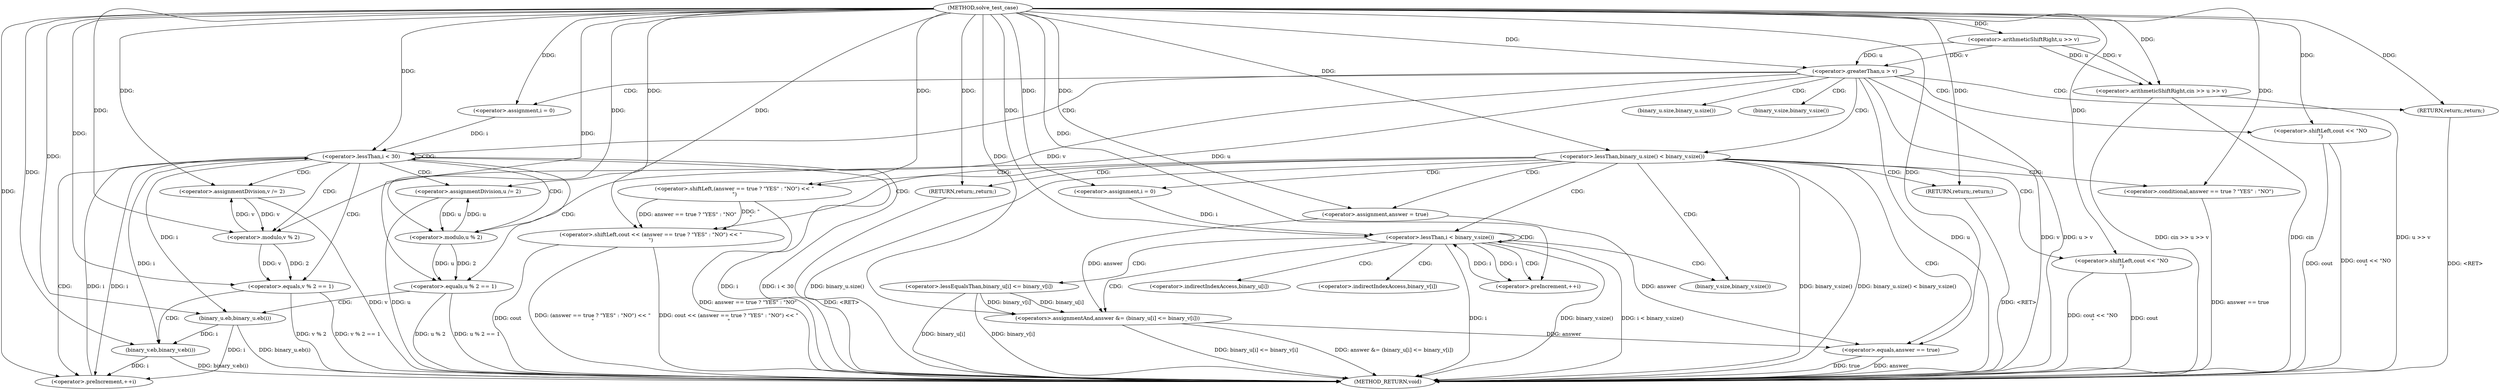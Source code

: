 digraph "solve_test_case" {  
"1000136" [label = "(METHOD,solve_test_case)" ]
"1000237" [label = "(METHOD_RETURN,void)" ]
"1000140" [label = "(<operator>.arithmeticShiftRight,cin >> u >> v)" ]
"1000203" [label = "(<operator>.assignment,answer = true)" ]
"1000226" [label = "(<operator>.shiftLeft,cout << (answer == true ? \"YES\" : \"NO\") << \"\n\")" ]
"1000236" [label = "(RETURN,return;,return;)" ]
"1000146" [label = "(<operator>.greaterThan,u > v)" ]
"1000158" [label = "(<operator>.assignment,i = 0)" ]
"1000161" [label = "(<operator>.lessThan,i < 30)" ]
"1000194" [label = "(<operator>.lessThan,binary_u.size() < binary_v.size())" ]
"1000208" [label = "(<operator>.assignment,i = 0)" ]
"1000211" [label = "(<operator>.lessThan,i < binary_v.size())" ]
"1000214" [label = "(<operator>.preIncrement,++i)" ]
"1000142" [label = "(<operator>.arithmeticShiftRight,u >> v)" ]
"1000150" [label = "(<operator>.shiftLeft,cout << \"NO\n\")" ]
"1000153" [label = "(RETURN,return;,return;)" ]
"1000165" [label = "(<operator>.preIncrement,++i)" ]
"1000198" [label = "(<operator>.shiftLeft,cout << \"NO\n\")" ]
"1000201" [label = "(RETURN,return;,return;)" ]
"1000217" [label = "(<operators>.assignmentAnd,answer &= (binary_u[i] <= binary_v[i]))" ]
"1000228" [label = "(<operator>.shiftLeft,(answer == true ? \"YES\" : \"NO\") << \"\n\")" ]
"1000168" [label = "(<operator>.assignmentDivision,u /= 2)" ]
"1000171" [label = "(<operator>.assignmentDivision,v /= 2)" ]
"1000176" [label = "(<operator>.equals,u % 2 == 1)" ]
"1000185" [label = "(<operator>.equals,v % 2 == 1)" ]
"1000229" [label = "(<operator>.conditional,answer == true ? \"YES\" : \"NO\")" ]
"1000182" [label = "(binary_u.eb,binary_u.eb(i))" ]
"1000191" [label = "(binary_v.eb,binary_v.eb(i))" ]
"1000219" [label = "(<operator>.lessEqualsThan,binary_u[i] <= binary_v[i])" ]
"1000230" [label = "(<operator>.equals,answer == true)" ]
"1000177" [label = "(<operator>.modulo,u % 2)" ]
"1000186" [label = "(<operator>.modulo,v % 2)" ]
"1000195" [label = "(binary_u.size,binary_u.size())" ]
"1000196" [label = "(binary_v.size,binary_v.size())" ]
"1000213" [label = "(binary_v.size,binary_v.size())" ]
"1000220" [label = "(<operator>.indirectIndexAccess,binary_u[i])" ]
"1000223" [label = "(<operator>.indirectIndexAccess,binary_v[i])" ]
  "1000153" -> "1000237"  [ label = "DDG: <RET>"] 
  "1000201" -> "1000237"  [ label = "DDG: <RET>"] 
  "1000236" -> "1000237"  [ label = "DDG: <RET>"] 
  "1000140" -> "1000237"  [ label = "DDG: u >> v"] 
  "1000140" -> "1000237"  [ label = "DDG: cin >> u >> v"] 
  "1000146" -> "1000237"  [ label = "DDG: u"] 
  "1000146" -> "1000237"  [ label = "DDG: v"] 
  "1000146" -> "1000237"  [ label = "DDG: u > v"] 
  "1000161" -> "1000237"  [ label = "DDG: i"] 
  "1000161" -> "1000237"  [ label = "DDG: i < 30"] 
  "1000194" -> "1000237"  [ label = "DDG: binary_u.size()"] 
  "1000194" -> "1000237"  [ label = "DDG: binary_v.size()"] 
  "1000194" -> "1000237"  [ label = "DDG: binary_u.size() < binary_v.size()"] 
  "1000211" -> "1000237"  [ label = "DDG: i"] 
  "1000211" -> "1000237"  [ label = "DDG: binary_v.size()"] 
  "1000211" -> "1000237"  [ label = "DDG: i < binary_v.size()"] 
  "1000226" -> "1000237"  [ label = "DDG: cout"] 
  "1000230" -> "1000237"  [ label = "DDG: answer"] 
  "1000230" -> "1000237"  [ label = "DDG: true"] 
  "1000229" -> "1000237"  [ label = "DDG: answer == true"] 
  "1000228" -> "1000237"  [ label = "DDG: answer == true ? \"YES\" : \"NO\""] 
  "1000226" -> "1000237"  [ label = "DDG: (answer == true ? \"YES\" : \"NO\") << \"\n\""] 
  "1000226" -> "1000237"  [ label = "DDG: cout << (answer == true ? \"YES\" : \"NO\") << \"\n\""] 
  "1000219" -> "1000237"  [ label = "DDG: binary_u[i]"] 
  "1000219" -> "1000237"  [ label = "DDG: binary_v[i]"] 
  "1000217" -> "1000237"  [ label = "DDG: binary_u[i] <= binary_v[i]"] 
  "1000217" -> "1000237"  [ label = "DDG: answer &= (binary_u[i] <= binary_v[i])"] 
  "1000198" -> "1000237"  [ label = "DDG: cout"] 
  "1000198" -> "1000237"  [ label = "DDG: cout << \"NO\n\""] 
  "1000176" -> "1000237"  [ label = "DDG: u % 2"] 
  "1000176" -> "1000237"  [ label = "DDG: u % 2 == 1"] 
  "1000182" -> "1000237"  [ label = "DDG: binary_u.eb(i)"] 
  "1000185" -> "1000237"  [ label = "DDG: v % 2"] 
  "1000185" -> "1000237"  [ label = "DDG: v % 2 == 1"] 
  "1000191" -> "1000237"  [ label = "DDG: binary_v.eb(i)"] 
  "1000168" -> "1000237"  [ label = "DDG: u"] 
  "1000171" -> "1000237"  [ label = "DDG: v"] 
  "1000150" -> "1000237"  [ label = "DDG: cout"] 
  "1000150" -> "1000237"  [ label = "DDG: cout << \"NO\n\""] 
  "1000140" -> "1000237"  [ label = "DDG: cin"] 
  "1000136" -> "1000203"  [ label = "DDG: "] 
  "1000136" -> "1000236"  [ label = "DDG: "] 
  "1000136" -> "1000140"  [ label = "DDG: "] 
  "1000142" -> "1000140"  [ label = "DDG: u"] 
  "1000142" -> "1000140"  [ label = "DDG: v"] 
  "1000136" -> "1000158"  [ label = "DDG: "] 
  "1000136" -> "1000208"  [ label = "DDG: "] 
  "1000136" -> "1000226"  [ label = "DDG: "] 
  "1000228" -> "1000226"  [ label = "DDG: \"\n\""] 
  "1000228" -> "1000226"  [ label = "DDG: answer == true ? \"YES\" : \"NO\""] 
  "1000136" -> "1000142"  [ label = "DDG: "] 
  "1000142" -> "1000146"  [ label = "DDG: u"] 
  "1000136" -> "1000146"  [ label = "DDG: "] 
  "1000142" -> "1000146"  [ label = "DDG: v"] 
  "1000136" -> "1000153"  [ label = "DDG: "] 
  "1000158" -> "1000161"  [ label = "DDG: i"] 
  "1000165" -> "1000161"  [ label = "DDG: i"] 
  "1000136" -> "1000161"  [ label = "DDG: "] 
  "1000136" -> "1000194"  [ label = "DDG: "] 
  "1000136" -> "1000201"  [ label = "DDG: "] 
  "1000208" -> "1000211"  [ label = "DDG: i"] 
  "1000214" -> "1000211"  [ label = "DDG: i"] 
  "1000136" -> "1000211"  [ label = "DDG: "] 
  "1000211" -> "1000214"  [ label = "DDG: i"] 
  "1000136" -> "1000214"  [ label = "DDG: "] 
  "1000136" -> "1000228"  [ label = "DDG: "] 
  "1000136" -> "1000150"  [ label = "DDG: "] 
  "1000161" -> "1000165"  [ label = "DDG: i"] 
  "1000182" -> "1000165"  [ label = "DDG: i"] 
  "1000191" -> "1000165"  [ label = "DDG: i"] 
  "1000136" -> "1000165"  [ label = "DDG: "] 
  "1000136" -> "1000168"  [ label = "DDG: "] 
  "1000136" -> "1000171"  [ label = "DDG: "] 
  "1000136" -> "1000198"  [ label = "DDG: "] 
  "1000203" -> "1000217"  [ label = "DDG: answer"] 
  "1000136" -> "1000217"  [ label = "DDG: "] 
  "1000219" -> "1000217"  [ label = "DDG: binary_v[i]"] 
  "1000219" -> "1000217"  [ label = "DDG: binary_u[i]"] 
  "1000136" -> "1000229"  [ label = "DDG: "] 
  "1000177" -> "1000168"  [ label = "DDG: u"] 
  "1000186" -> "1000171"  [ label = "DDG: v"] 
  "1000177" -> "1000176"  [ label = "DDG: 2"] 
  "1000177" -> "1000176"  [ label = "DDG: u"] 
  "1000136" -> "1000176"  [ label = "DDG: "] 
  "1000186" -> "1000185"  [ label = "DDG: 2"] 
  "1000186" -> "1000185"  [ label = "DDG: v"] 
  "1000136" -> "1000185"  [ label = "DDG: "] 
  "1000203" -> "1000230"  [ label = "DDG: answer"] 
  "1000217" -> "1000230"  [ label = "DDG: answer"] 
  "1000136" -> "1000230"  [ label = "DDG: "] 
  "1000146" -> "1000177"  [ label = "DDG: u"] 
  "1000168" -> "1000177"  [ label = "DDG: u"] 
  "1000136" -> "1000177"  [ label = "DDG: "] 
  "1000161" -> "1000182"  [ label = "DDG: i"] 
  "1000136" -> "1000182"  [ label = "DDG: "] 
  "1000146" -> "1000186"  [ label = "DDG: v"] 
  "1000171" -> "1000186"  [ label = "DDG: v"] 
  "1000136" -> "1000186"  [ label = "DDG: "] 
  "1000161" -> "1000191"  [ label = "DDG: i"] 
  "1000182" -> "1000191"  [ label = "DDG: i"] 
  "1000136" -> "1000191"  [ label = "DDG: "] 
  "1000146" -> "1000153"  [ label = "CDG: "] 
  "1000146" -> "1000161"  [ label = "CDG: "] 
  "1000146" -> "1000195"  [ label = "CDG: "] 
  "1000146" -> "1000150"  [ label = "CDG: "] 
  "1000146" -> "1000196"  [ label = "CDG: "] 
  "1000146" -> "1000158"  [ label = "CDG: "] 
  "1000146" -> "1000194"  [ label = "CDG: "] 
  "1000161" -> "1000161"  [ label = "CDG: "] 
  "1000161" -> "1000186"  [ label = "CDG: "] 
  "1000161" -> "1000165"  [ label = "CDG: "] 
  "1000161" -> "1000168"  [ label = "CDG: "] 
  "1000161" -> "1000171"  [ label = "CDG: "] 
  "1000161" -> "1000176"  [ label = "CDG: "] 
  "1000161" -> "1000177"  [ label = "CDG: "] 
  "1000161" -> "1000185"  [ label = "CDG: "] 
  "1000194" -> "1000211"  [ label = "CDG: "] 
  "1000194" -> "1000208"  [ label = "CDG: "] 
  "1000194" -> "1000213"  [ label = "CDG: "] 
  "1000194" -> "1000229"  [ label = "CDG: "] 
  "1000194" -> "1000230"  [ label = "CDG: "] 
  "1000194" -> "1000236"  [ label = "CDG: "] 
  "1000194" -> "1000203"  [ label = "CDG: "] 
  "1000194" -> "1000201"  [ label = "CDG: "] 
  "1000194" -> "1000226"  [ label = "CDG: "] 
  "1000194" -> "1000198"  [ label = "CDG: "] 
  "1000194" -> "1000228"  [ label = "CDG: "] 
  "1000211" -> "1000211"  [ label = "CDG: "] 
  "1000211" -> "1000213"  [ label = "CDG: "] 
  "1000211" -> "1000219"  [ label = "CDG: "] 
  "1000211" -> "1000220"  [ label = "CDG: "] 
  "1000211" -> "1000214"  [ label = "CDG: "] 
  "1000211" -> "1000217"  [ label = "CDG: "] 
  "1000211" -> "1000223"  [ label = "CDG: "] 
  "1000176" -> "1000182"  [ label = "CDG: "] 
  "1000185" -> "1000191"  [ label = "CDG: "] 
}
